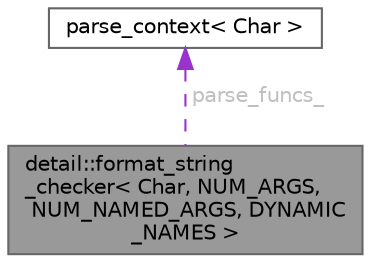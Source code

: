 digraph "detail::format_string_checker&lt; Char, NUM_ARGS, NUM_NAMED_ARGS, DYNAMIC_NAMES &gt;"
{
 // LATEX_PDF_SIZE
  bgcolor="transparent";
  edge [fontname=Helvetica,fontsize=10,labelfontname=Helvetica,labelfontsize=10];
  node [fontname=Helvetica,fontsize=10,shape=box,height=0.2,width=0.4];
  Node1 [id="Node000001",label="detail::format_string\l_checker\< Char, NUM_ARGS,\l NUM_NAMED_ARGS, DYNAMIC\l_NAMES \>",height=0.2,width=0.4,color="gray40", fillcolor="grey60", style="filled", fontcolor="black",tooltip=" "];
  Node2 -> Node1 [id="edge2_Node000001_Node000002",dir="back",color="darkorchid3",style="dashed",tooltip=" ",label=" parse_funcs_",fontcolor="grey" ];
  Node2 [id="Node000002",label="parse_context\< Char \>",height=0.2,width=0.4,color="gray40", fillcolor="white", style="filled",URL="$classparse__context.html",tooltip=" "];
}
